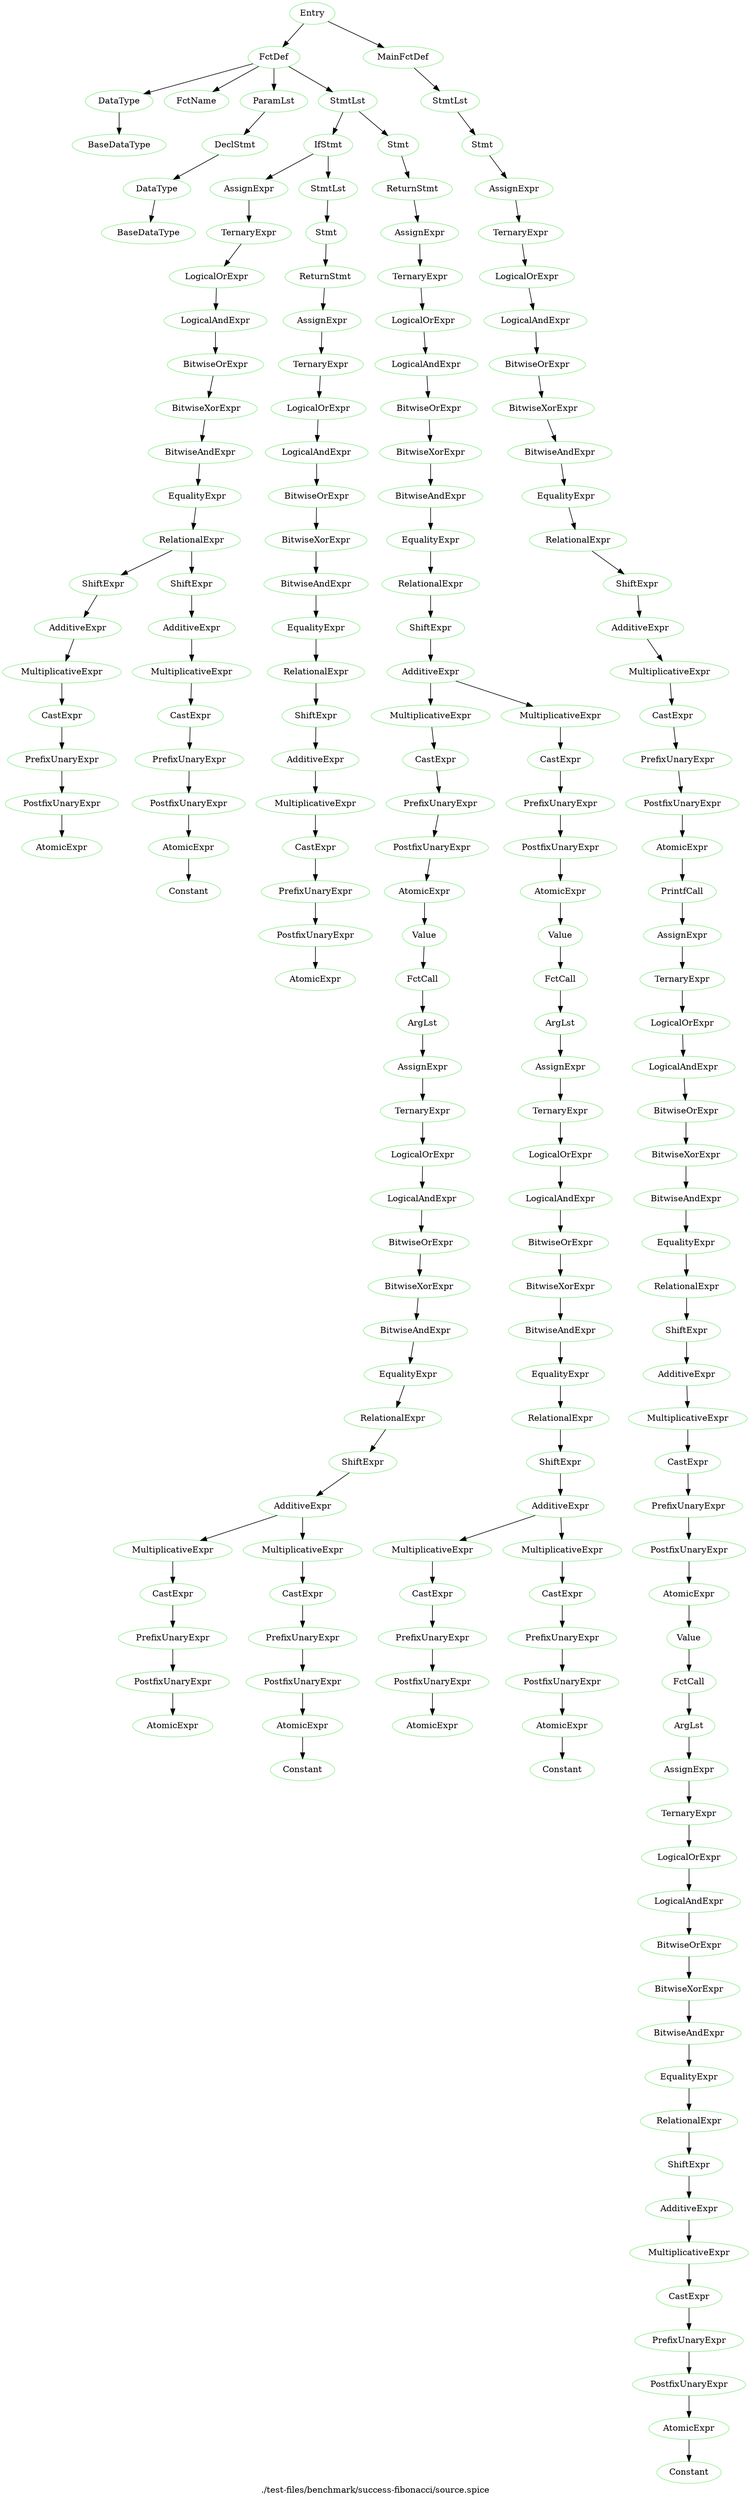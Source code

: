 digraph {
 rankdir="TB";
 label="./test-files/benchmark/success-fibonacci/source.spice";
 L1C1_Entry [color="lightgreen",label="Entry"];
 L1C1_FctDef [color="lightgreen",label="FctDef"];
 L1C1_Entry -> L1C1_FctDef;
 L1C3_DataType [color="lightgreen",label="DataType"];
 L1C1_FctDef -> L1C3_DataType;
 L1C3_BaseDataType [color="lightgreen",label="BaseDataType"];
 L1C3_DataType -> L1C3_BaseDataType;
 L1C8_FctName [color="lightgreen",label="FctName"];
 L1C1_FctDef -> L1C8_FctName;
 L1C13_ParamLst [color="lightgreen",label="ParamLst"];
 L1C1_FctDef -> L1C13_ParamLst;
 L1C13_DeclStmt [color="lightgreen",label="DeclStmt"];
 L1C13_ParamLst -> L1C13_DeclStmt;
 L1C13_DataType [color="lightgreen",label="DataType"];
 L1C13_DeclStmt -> L1C13_DataType;
 L1C13_BaseDataType [color="lightgreen",label="BaseDataType"];
 L1C13_DataType -> L1C13_BaseDataType;
 L2C5_StmtLst [color="lightgreen",label="StmtLst"];
 L1C1_FctDef -> L2C5_StmtLst;
 L2C5_IfStmt [color="lightgreen",label="IfStmt"];
 L2C5_StmtLst -> L2C5_IfStmt;
 L2C8_AssignExpr [color="lightgreen",label="AssignExpr"];
 L2C5_IfStmt -> L2C8_AssignExpr;
 L2C8_TernaryExpr [color="lightgreen",label="TernaryExpr"];
 L2C8_AssignExpr -> L2C8_TernaryExpr;
 L2C8_LogicalOrExpr [color="lightgreen",label="LogicalOrExpr"];
 L2C8_TernaryExpr -> L2C8_LogicalOrExpr;
 L2C8_LogicalAndExpr [color="lightgreen",label="LogicalAndExpr"];
 L2C8_LogicalOrExpr -> L2C8_LogicalAndExpr;
 L2C8_BitwiseOrExpr [color="lightgreen",label="BitwiseOrExpr"];
 L2C8_LogicalAndExpr -> L2C8_BitwiseOrExpr;
 L2C8_BitwiseXorExpr [color="lightgreen",label="BitwiseXorExpr"];
 L2C8_BitwiseOrExpr -> L2C8_BitwiseXorExpr;
 L2C8_BitwiseAndExpr [color="lightgreen",label="BitwiseAndExpr"];
 L2C8_BitwiseXorExpr -> L2C8_BitwiseAndExpr;
 L2C8_EqualityExpr [color="lightgreen",label="EqualityExpr"];
 L2C8_BitwiseAndExpr -> L2C8_EqualityExpr;
 L2C8_RelationalExpr [color="lightgreen",label="RelationalExpr"];
 L2C8_EqualityExpr -> L2C8_RelationalExpr;
 L2C8_ShiftExpr [color="lightgreen",label="ShiftExpr"];
 L2C8_RelationalExpr -> L2C8_ShiftExpr;
 L2C8_AdditiveExpr [color="lightgreen",label="AdditiveExpr"];
 L2C8_ShiftExpr -> L2C8_AdditiveExpr;
 L2C8_MultiplicativeExpr [color="lightgreen",label="MultiplicativeExpr"];
 L2C8_AdditiveExpr -> L2C8_MultiplicativeExpr;
 L2C8_CastExpr [color="lightgreen",label="CastExpr"];
 L2C8_MultiplicativeExpr -> L2C8_CastExpr;
 L2C8_PrefixUnaryExpr [color="lightgreen",label="PrefixUnaryExpr"];
 L2C8_CastExpr -> L2C8_PrefixUnaryExpr;
 L2C8_PostfixUnaryExpr [color="lightgreen",label="PostfixUnaryExpr"];
 L2C8_PrefixUnaryExpr -> L2C8_PostfixUnaryExpr;
 L2C8_AtomicExpr [color="lightgreen",label="AtomicExpr"];
 L2C8_PostfixUnaryExpr -> L2C8_AtomicExpr;
 L2C13_ShiftExpr [color="lightgreen",label="ShiftExpr"];
 L2C8_RelationalExpr -> L2C13_ShiftExpr;
 L2C13_AdditiveExpr [color="lightgreen",label="AdditiveExpr"];
 L2C13_ShiftExpr -> L2C13_AdditiveExpr;
 L2C13_MultiplicativeExpr [color="lightgreen",label="MultiplicativeExpr"];
 L2C13_AdditiveExpr -> L2C13_MultiplicativeExpr;
 L2C13_CastExpr [color="lightgreen",label="CastExpr"];
 L2C13_MultiplicativeExpr -> L2C13_CastExpr;
 L2C13_PrefixUnaryExpr [color="lightgreen",label="PrefixUnaryExpr"];
 L2C13_CastExpr -> L2C13_PrefixUnaryExpr;
 L2C13_PostfixUnaryExpr [color="lightgreen",label="PostfixUnaryExpr"];
 L2C13_PrefixUnaryExpr -> L2C13_PostfixUnaryExpr;
 L2C13_AtomicExpr [color="lightgreen",label="AtomicExpr"];
 L2C13_PostfixUnaryExpr -> L2C13_AtomicExpr;
 L2C13_Constant [color="lightgreen",label="Constant"];
 L2C13_AtomicExpr -> L2C13_Constant;
 L2C17_StmtLst [color="lightgreen",label="StmtLst"];
 L2C5_IfStmt -> L2C17_StmtLst;
 L2C17_Stmt [color="lightgreen",label="Stmt"];
 L2C17_StmtLst -> L2C17_Stmt;
 L2C17_ReturnStmt [color="lightgreen",label="ReturnStmt"];
 L2C17_Stmt -> L2C17_ReturnStmt;
 L2C24_AssignExpr [color="lightgreen",label="AssignExpr"];
 L2C17_ReturnStmt -> L2C24_AssignExpr;
 L2C24_TernaryExpr [color="lightgreen",label="TernaryExpr"];
 L2C24_AssignExpr -> L2C24_TernaryExpr;
 L2C24_LogicalOrExpr [color="lightgreen",label="LogicalOrExpr"];
 L2C24_TernaryExpr -> L2C24_LogicalOrExpr;
 L2C24_LogicalAndExpr [color="lightgreen",label="LogicalAndExpr"];
 L2C24_LogicalOrExpr -> L2C24_LogicalAndExpr;
 L2C24_BitwiseOrExpr [color="lightgreen",label="BitwiseOrExpr"];
 L2C24_LogicalAndExpr -> L2C24_BitwiseOrExpr;
 L2C24_BitwiseXorExpr [color="lightgreen",label="BitwiseXorExpr"];
 L2C24_BitwiseOrExpr -> L2C24_BitwiseXorExpr;
 L2C24_BitwiseAndExpr [color="lightgreen",label="BitwiseAndExpr"];
 L2C24_BitwiseXorExpr -> L2C24_BitwiseAndExpr;
 L2C24_EqualityExpr [color="lightgreen",label="EqualityExpr"];
 L2C24_BitwiseAndExpr -> L2C24_EqualityExpr;
 L2C24_RelationalExpr [color="lightgreen",label="RelationalExpr"];
 L2C24_EqualityExpr -> L2C24_RelationalExpr;
 L2C24_ShiftExpr [color="lightgreen",label="ShiftExpr"];
 L2C24_RelationalExpr -> L2C24_ShiftExpr;
 L2C24_AdditiveExpr [color="lightgreen",label="AdditiveExpr"];
 L2C24_ShiftExpr -> L2C24_AdditiveExpr;
 L2C24_MultiplicativeExpr [color="lightgreen",label="MultiplicativeExpr"];
 L2C24_AdditiveExpr -> L2C24_MultiplicativeExpr;
 L2C24_CastExpr [color="lightgreen",label="CastExpr"];
 L2C24_MultiplicativeExpr -> L2C24_CastExpr;
 L2C24_PrefixUnaryExpr [color="lightgreen",label="PrefixUnaryExpr"];
 L2C24_CastExpr -> L2C24_PrefixUnaryExpr;
 L2C24_PostfixUnaryExpr [color="lightgreen",label="PostfixUnaryExpr"];
 L2C24_PrefixUnaryExpr -> L2C24_PostfixUnaryExpr;
 L2C24_AtomicExpr [color="lightgreen",label="AtomicExpr"];
 L2C24_PostfixUnaryExpr -> L2C24_AtomicExpr;
 L3C5_Stmt [color="lightgreen",label="Stmt"];
 L2C5_StmtLst -> L3C5_Stmt;
 L3C5_ReturnStmt [color="lightgreen",label="ReturnStmt"];
 L3C5_Stmt -> L3C5_ReturnStmt;
 L3C12_AssignExpr [color="lightgreen",label="AssignExpr"];
 L3C5_ReturnStmt -> L3C12_AssignExpr;
 L3C12_TernaryExpr [color="lightgreen",label="TernaryExpr"];
 L3C12_AssignExpr -> L3C12_TernaryExpr;
 L3C12_LogicalOrExpr [color="lightgreen",label="LogicalOrExpr"];
 L3C12_TernaryExpr -> L3C12_LogicalOrExpr;
 L3C12_LogicalAndExpr [color="lightgreen",label="LogicalAndExpr"];
 L3C12_LogicalOrExpr -> L3C12_LogicalAndExpr;
 L3C12_BitwiseOrExpr [color="lightgreen",label="BitwiseOrExpr"];
 L3C12_LogicalAndExpr -> L3C12_BitwiseOrExpr;
 L3C12_BitwiseXorExpr [color="lightgreen",label="BitwiseXorExpr"];
 L3C12_BitwiseOrExpr -> L3C12_BitwiseXorExpr;
 L3C12_BitwiseAndExpr [color="lightgreen",label="BitwiseAndExpr"];
 L3C12_BitwiseXorExpr -> L3C12_BitwiseAndExpr;
 L3C12_EqualityExpr [color="lightgreen",label="EqualityExpr"];
 L3C12_BitwiseAndExpr -> L3C12_EqualityExpr;
 L3C12_RelationalExpr [color="lightgreen",label="RelationalExpr"];
 L3C12_EqualityExpr -> L3C12_RelationalExpr;
 L3C12_ShiftExpr [color="lightgreen",label="ShiftExpr"];
 L3C12_RelationalExpr -> L3C12_ShiftExpr;
 L3C12_AdditiveExpr [color="lightgreen",label="AdditiveExpr"];
 L3C12_ShiftExpr -> L3C12_AdditiveExpr;
 L3C12_MultiplicativeExpr [color="lightgreen",label="MultiplicativeExpr"];
 L3C12_AdditiveExpr -> L3C12_MultiplicativeExpr;
 L3C12_CastExpr [color="lightgreen",label="CastExpr"];
 L3C12_MultiplicativeExpr -> L3C12_CastExpr;
 L3C12_PrefixUnaryExpr [color="lightgreen",label="PrefixUnaryExpr"];
 L3C12_CastExpr -> L3C12_PrefixUnaryExpr;
 L3C12_PostfixUnaryExpr [color="lightgreen",label="PostfixUnaryExpr"];
 L3C12_PrefixUnaryExpr -> L3C12_PostfixUnaryExpr;
 L3C12_AtomicExpr [color="lightgreen",label="AtomicExpr"];
 L3C12_PostfixUnaryExpr -> L3C12_AtomicExpr;
 L3C12_Value [color="lightgreen",label="Value"];
 L3C12_AtomicExpr -> L3C12_Value;
 L3C12_FctCall [color="lightgreen",label="FctCall"];
 L3C12_Value -> L3C12_FctCall;
 L3C17_ArgLst [color="lightgreen",label="ArgLst"];
 L3C12_FctCall -> L3C17_ArgLst;
 L3C17_AssignExpr [color="lightgreen",label="AssignExpr"];
 L3C17_ArgLst -> L3C17_AssignExpr;
 L3C17_TernaryExpr [color="lightgreen",label="TernaryExpr"];
 L3C17_AssignExpr -> L3C17_TernaryExpr;
 L3C17_LogicalOrExpr [color="lightgreen",label="LogicalOrExpr"];
 L3C17_TernaryExpr -> L3C17_LogicalOrExpr;
 L3C17_LogicalAndExpr [color="lightgreen",label="LogicalAndExpr"];
 L3C17_LogicalOrExpr -> L3C17_LogicalAndExpr;
 L3C17_BitwiseOrExpr [color="lightgreen",label="BitwiseOrExpr"];
 L3C17_LogicalAndExpr -> L3C17_BitwiseOrExpr;
 L3C17_BitwiseXorExpr [color="lightgreen",label="BitwiseXorExpr"];
 L3C17_BitwiseOrExpr -> L3C17_BitwiseXorExpr;
 L3C17_BitwiseAndExpr [color="lightgreen",label="BitwiseAndExpr"];
 L3C17_BitwiseXorExpr -> L3C17_BitwiseAndExpr;
 L3C17_EqualityExpr [color="lightgreen",label="EqualityExpr"];
 L3C17_BitwiseAndExpr -> L3C17_EqualityExpr;
 L3C17_RelationalExpr [color="lightgreen",label="RelationalExpr"];
 L3C17_EqualityExpr -> L3C17_RelationalExpr;
 L3C17_ShiftExpr [color="lightgreen",label="ShiftExpr"];
 L3C17_RelationalExpr -> L3C17_ShiftExpr;
 L3C17_AdditiveExpr [color="lightgreen",label="AdditiveExpr"];
 L3C17_ShiftExpr -> L3C17_AdditiveExpr;
 L3C17_MultiplicativeExpr [color="lightgreen",label="MultiplicativeExpr"];
 L3C17_AdditiveExpr -> L3C17_MultiplicativeExpr;
 L3C17_CastExpr [color="lightgreen",label="CastExpr"];
 L3C17_MultiplicativeExpr -> L3C17_CastExpr;
 L3C17_PrefixUnaryExpr [color="lightgreen",label="PrefixUnaryExpr"];
 L3C17_CastExpr -> L3C17_PrefixUnaryExpr;
 L3C17_PostfixUnaryExpr [color="lightgreen",label="PostfixUnaryExpr"];
 L3C17_PrefixUnaryExpr -> L3C17_PostfixUnaryExpr;
 L3C17_AtomicExpr [color="lightgreen",label="AtomicExpr"];
 L3C17_PostfixUnaryExpr -> L3C17_AtomicExpr;
 L3C21_MultiplicativeExpr [color="lightgreen",label="MultiplicativeExpr"];
 L3C17_AdditiveExpr -> L3C21_MultiplicativeExpr;
 L3C21_CastExpr [color="lightgreen",label="CastExpr"];
 L3C21_MultiplicativeExpr -> L3C21_CastExpr;
 L3C21_PrefixUnaryExpr [color="lightgreen",label="PrefixUnaryExpr"];
 L3C21_CastExpr -> L3C21_PrefixUnaryExpr;
 L3C21_PostfixUnaryExpr [color="lightgreen",label="PostfixUnaryExpr"];
 L3C21_PrefixUnaryExpr -> L3C21_PostfixUnaryExpr;
 L3C21_AtomicExpr [color="lightgreen",label="AtomicExpr"];
 L3C21_PostfixUnaryExpr -> L3C21_AtomicExpr;
 L3C21_Constant [color="lightgreen",label="Constant"];
 L3C21_AtomicExpr -> L3C21_Constant;
 L3C26_MultiplicativeExpr [color="lightgreen",label="MultiplicativeExpr"];
 L3C12_AdditiveExpr -> L3C26_MultiplicativeExpr;
 L3C26_CastExpr [color="lightgreen",label="CastExpr"];
 L3C26_MultiplicativeExpr -> L3C26_CastExpr;
 L3C26_PrefixUnaryExpr [color="lightgreen",label="PrefixUnaryExpr"];
 L3C26_CastExpr -> L3C26_PrefixUnaryExpr;
 L3C26_PostfixUnaryExpr [color="lightgreen",label="PostfixUnaryExpr"];
 L3C26_PrefixUnaryExpr -> L3C26_PostfixUnaryExpr;
 L3C26_AtomicExpr [color="lightgreen",label="AtomicExpr"];
 L3C26_PostfixUnaryExpr -> L3C26_AtomicExpr;
 L3C26_Value [color="lightgreen",label="Value"];
 L3C26_AtomicExpr -> L3C26_Value;
 L3C26_FctCall [color="lightgreen",label="FctCall"];
 L3C26_Value -> L3C26_FctCall;
 L3C31_ArgLst [color="lightgreen",label="ArgLst"];
 L3C26_FctCall -> L3C31_ArgLst;
 L3C31_AssignExpr [color="lightgreen",label="AssignExpr"];
 L3C31_ArgLst -> L3C31_AssignExpr;
 L3C31_TernaryExpr [color="lightgreen",label="TernaryExpr"];
 L3C31_AssignExpr -> L3C31_TernaryExpr;
 L3C31_LogicalOrExpr [color="lightgreen",label="LogicalOrExpr"];
 L3C31_TernaryExpr -> L3C31_LogicalOrExpr;
 L3C31_LogicalAndExpr [color="lightgreen",label="LogicalAndExpr"];
 L3C31_LogicalOrExpr -> L3C31_LogicalAndExpr;
 L3C31_BitwiseOrExpr [color="lightgreen",label="BitwiseOrExpr"];
 L3C31_LogicalAndExpr -> L3C31_BitwiseOrExpr;
 L3C31_BitwiseXorExpr [color="lightgreen",label="BitwiseXorExpr"];
 L3C31_BitwiseOrExpr -> L3C31_BitwiseXorExpr;
 L3C31_BitwiseAndExpr [color="lightgreen",label="BitwiseAndExpr"];
 L3C31_BitwiseXorExpr -> L3C31_BitwiseAndExpr;
 L3C31_EqualityExpr [color="lightgreen",label="EqualityExpr"];
 L3C31_BitwiseAndExpr -> L3C31_EqualityExpr;
 L3C31_RelationalExpr [color="lightgreen",label="RelationalExpr"];
 L3C31_EqualityExpr -> L3C31_RelationalExpr;
 L3C31_ShiftExpr [color="lightgreen",label="ShiftExpr"];
 L3C31_RelationalExpr -> L3C31_ShiftExpr;
 L3C31_AdditiveExpr [color="lightgreen",label="AdditiveExpr"];
 L3C31_ShiftExpr -> L3C31_AdditiveExpr;
 L3C31_MultiplicativeExpr [color="lightgreen",label="MultiplicativeExpr"];
 L3C31_AdditiveExpr -> L3C31_MultiplicativeExpr;
 L3C31_CastExpr [color="lightgreen",label="CastExpr"];
 L3C31_MultiplicativeExpr -> L3C31_CastExpr;
 L3C31_PrefixUnaryExpr [color="lightgreen",label="PrefixUnaryExpr"];
 L3C31_CastExpr -> L3C31_PrefixUnaryExpr;
 L3C31_PostfixUnaryExpr [color="lightgreen",label="PostfixUnaryExpr"];
 L3C31_PrefixUnaryExpr -> L3C31_PostfixUnaryExpr;
 L3C31_AtomicExpr [color="lightgreen",label="AtomicExpr"];
 L3C31_PostfixUnaryExpr -> L3C31_AtomicExpr;
 L3C35_MultiplicativeExpr [color="lightgreen",label="MultiplicativeExpr"];
 L3C31_AdditiveExpr -> L3C35_MultiplicativeExpr;
 L3C35_CastExpr [color="lightgreen",label="CastExpr"];
 L3C35_MultiplicativeExpr -> L3C35_CastExpr;
 L3C35_PrefixUnaryExpr [color="lightgreen",label="PrefixUnaryExpr"];
 L3C35_CastExpr -> L3C35_PrefixUnaryExpr;
 L3C35_PostfixUnaryExpr [color="lightgreen",label="PostfixUnaryExpr"];
 L3C35_PrefixUnaryExpr -> L3C35_PostfixUnaryExpr;
 L3C35_AtomicExpr [color="lightgreen",label="AtomicExpr"];
 L3C35_PostfixUnaryExpr -> L3C35_AtomicExpr;
 L3C35_Constant [color="lightgreen",label="Constant"];
 L3C35_AtomicExpr -> L3C35_Constant;
 L6C1_MainFctDef [color="lightgreen",label="MainFctDef"];
 L1C1_Entry -> L6C1_MainFctDef;
 L7C5_StmtLst [color="lightgreen",label="StmtLst"];
 L6C1_MainFctDef -> L7C5_StmtLst;
 L7C5_Stmt [color="lightgreen",label="Stmt"];
 L7C5_StmtLst -> L7C5_Stmt;
 L7C5_AssignExpr [color="lightgreen",label="AssignExpr"];
 L7C5_Stmt -> L7C5_AssignExpr;
 L7C5_TernaryExpr [color="lightgreen",label="TernaryExpr"];
 L7C5_AssignExpr -> L7C5_TernaryExpr;
 L7C5_LogicalOrExpr [color="lightgreen",label="LogicalOrExpr"];
 L7C5_TernaryExpr -> L7C5_LogicalOrExpr;
 L7C5_LogicalAndExpr [color="lightgreen",label="LogicalAndExpr"];
 L7C5_LogicalOrExpr -> L7C5_LogicalAndExpr;
 L7C5_BitwiseOrExpr [color="lightgreen",label="BitwiseOrExpr"];
 L7C5_LogicalAndExpr -> L7C5_BitwiseOrExpr;
 L7C5_BitwiseXorExpr [color="lightgreen",label="BitwiseXorExpr"];
 L7C5_BitwiseOrExpr -> L7C5_BitwiseXorExpr;
 L7C5_BitwiseAndExpr [color="lightgreen",label="BitwiseAndExpr"];
 L7C5_BitwiseXorExpr -> L7C5_BitwiseAndExpr;
 L7C5_EqualityExpr [color="lightgreen",label="EqualityExpr"];
 L7C5_BitwiseAndExpr -> L7C5_EqualityExpr;
 L7C5_RelationalExpr [color="lightgreen",label="RelationalExpr"];
 L7C5_EqualityExpr -> L7C5_RelationalExpr;
 L7C5_ShiftExpr [color="lightgreen",label="ShiftExpr"];
 L7C5_RelationalExpr -> L7C5_ShiftExpr;
 L7C5_AdditiveExpr [color="lightgreen",label="AdditiveExpr"];
 L7C5_ShiftExpr -> L7C5_AdditiveExpr;
 L7C5_MultiplicativeExpr [color="lightgreen",label="MultiplicativeExpr"];
 L7C5_AdditiveExpr -> L7C5_MultiplicativeExpr;
 L7C5_CastExpr [color="lightgreen",label="CastExpr"];
 L7C5_MultiplicativeExpr -> L7C5_CastExpr;
 L7C5_PrefixUnaryExpr [color="lightgreen",label="PrefixUnaryExpr"];
 L7C5_CastExpr -> L7C5_PrefixUnaryExpr;
 L7C5_PostfixUnaryExpr [color="lightgreen",label="PostfixUnaryExpr"];
 L7C5_PrefixUnaryExpr -> L7C5_PostfixUnaryExpr;
 L7C5_AtomicExpr [color="lightgreen",label="AtomicExpr"];
 L7C5_PostfixUnaryExpr -> L7C5_AtomicExpr;
 L7C5_PrintfCall [color="lightgreen",label="PrintfCall"];
 L7C5_AtomicExpr -> L7C5_PrintfCall;
 L7C26_AssignExpr [color="lightgreen",label="AssignExpr"];
 L7C5_PrintfCall -> L7C26_AssignExpr;
 L7C26_TernaryExpr [color="lightgreen",label="TernaryExpr"];
 L7C26_AssignExpr -> L7C26_TernaryExpr;
 L7C26_LogicalOrExpr [color="lightgreen",label="LogicalOrExpr"];
 L7C26_TernaryExpr -> L7C26_LogicalOrExpr;
 L7C26_LogicalAndExpr [color="lightgreen",label="LogicalAndExpr"];
 L7C26_LogicalOrExpr -> L7C26_LogicalAndExpr;
 L7C26_BitwiseOrExpr [color="lightgreen",label="BitwiseOrExpr"];
 L7C26_LogicalAndExpr -> L7C26_BitwiseOrExpr;
 L7C26_BitwiseXorExpr [color="lightgreen",label="BitwiseXorExpr"];
 L7C26_BitwiseOrExpr -> L7C26_BitwiseXorExpr;
 L7C26_BitwiseAndExpr [color="lightgreen",label="BitwiseAndExpr"];
 L7C26_BitwiseXorExpr -> L7C26_BitwiseAndExpr;
 L7C26_EqualityExpr [color="lightgreen",label="EqualityExpr"];
 L7C26_BitwiseAndExpr -> L7C26_EqualityExpr;
 L7C26_RelationalExpr [color="lightgreen",label="RelationalExpr"];
 L7C26_EqualityExpr -> L7C26_RelationalExpr;
 L7C26_ShiftExpr [color="lightgreen",label="ShiftExpr"];
 L7C26_RelationalExpr -> L7C26_ShiftExpr;
 L7C26_AdditiveExpr [color="lightgreen",label="AdditiveExpr"];
 L7C26_ShiftExpr -> L7C26_AdditiveExpr;
 L7C26_MultiplicativeExpr [color="lightgreen",label="MultiplicativeExpr"];
 L7C26_AdditiveExpr -> L7C26_MultiplicativeExpr;
 L7C26_CastExpr [color="lightgreen",label="CastExpr"];
 L7C26_MultiplicativeExpr -> L7C26_CastExpr;
 L7C26_PrefixUnaryExpr [color="lightgreen",label="PrefixUnaryExpr"];
 L7C26_CastExpr -> L7C26_PrefixUnaryExpr;
 L7C26_PostfixUnaryExpr [color="lightgreen",label="PostfixUnaryExpr"];
 L7C26_PrefixUnaryExpr -> L7C26_PostfixUnaryExpr;
 L7C26_AtomicExpr [color="lightgreen",label="AtomicExpr"];
 L7C26_PostfixUnaryExpr -> L7C26_AtomicExpr;
 L7C26_Value [color="lightgreen",label="Value"];
 L7C26_AtomicExpr -> L7C26_Value;
 L7C26_FctCall [color="lightgreen",label="FctCall"];
 L7C26_Value -> L7C26_FctCall;
 L7C31_ArgLst [color="lightgreen",label="ArgLst"];
 L7C26_FctCall -> L7C31_ArgLst;
 L7C31_AssignExpr [color="lightgreen",label="AssignExpr"];
 L7C31_ArgLst -> L7C31_AssignExpr;
 L7C31_TernaryExpr [color="lightgreen",label="TernaryExpr"];
 L7C31_AssignExpr -> L7C31_TernaryExpr;
 L7C31_LogicalOrExpr [color="lightgreen",label="LogicalOrExpr"];
 L7C31_TernaryExpr -> L7C31_LogicalOrExpr;
 L7C31_LogicalAndExpr [color="lightgreen",label="LogicalAndExpr"];
 L7C31_LogicalOrExpr -> L7C31_LogicalAndExpr;
 L7C31_BitwiseOrExpr [color="lightgreen",label="BitwiseOrExpr"];
 L7C31_LogicalAndExpr -> L7C31_BitwiseOrExpr;
 L7C31_BitwiseXorExpr [color="lightgreen",label="BitwiseXorExpr"];
 L7C31_BitwiseOrExpr -> L7C31_BitwiseXorExpr;
 L7C31_BitwiseAndExpr [color="lightgreen",label="BitwiseAndExpr"];
 L7C31_BitwiseXorExpr -> L7C31_BitwiseAndExpr;
 L7C31_EqualityExpr [color="lightgreen",label="EqualityExpr"];
 L7C31_BitwiseAndExpr -> L7C31_EqualityExpr;
 L7C31_RelationalExpr [color="lightgreen",label="RelationalExpr"];
 L7C31_EqualityExpr -> L7C31_RelationalExpr;
 L7C31_ShiftExpr [color="lightgreen",label="ShiftExpr"];
 L7C31_RelationalExpr -> L7C31_ShiftExpr;
 L7C31_AdditiveExpr [color="lightgreen",label="AdditiveExpr"];
 L7C31_ShiftExpr -> L7C31_AdditiveExpr;
 L7C31_MultiplicativeExpr [color="lightgreen",label="MultiplicativeExpr"];
 L7C31_AdditiveExpr -> L7C31_MultiplicativeExpr;
 L7C31_CastExpr [color="lightgreen",label="CastExpr"];
 L7C31_MultiplicativeExpr -> L7C31_CastExpr;
 L7C31_PrefixUnaryExpr [color="lightgreen",label="PrefixUnaryExpr"];
 L7C31_CastExpr -> L7C31_PrefixUnaryExpr;
 L7C31_PostfixUnaryExpr [color="lightgreen",label="PostfixUnaryExpr"];
 L7C31_PrefixUnaryExpr -> L7C31_PostfixUnaryExpr;
 L7C31_AtomicExpr [color="lightgreen",label="AtomicExpr"];
 L7C31_PostfixUnaryExpr -> L7C31_AtomicExpr;
 L7C31_Constant [color="lightgreen",label="Constant"];
 L7C31_AtomicExpr -> L7C31_Constant;
}